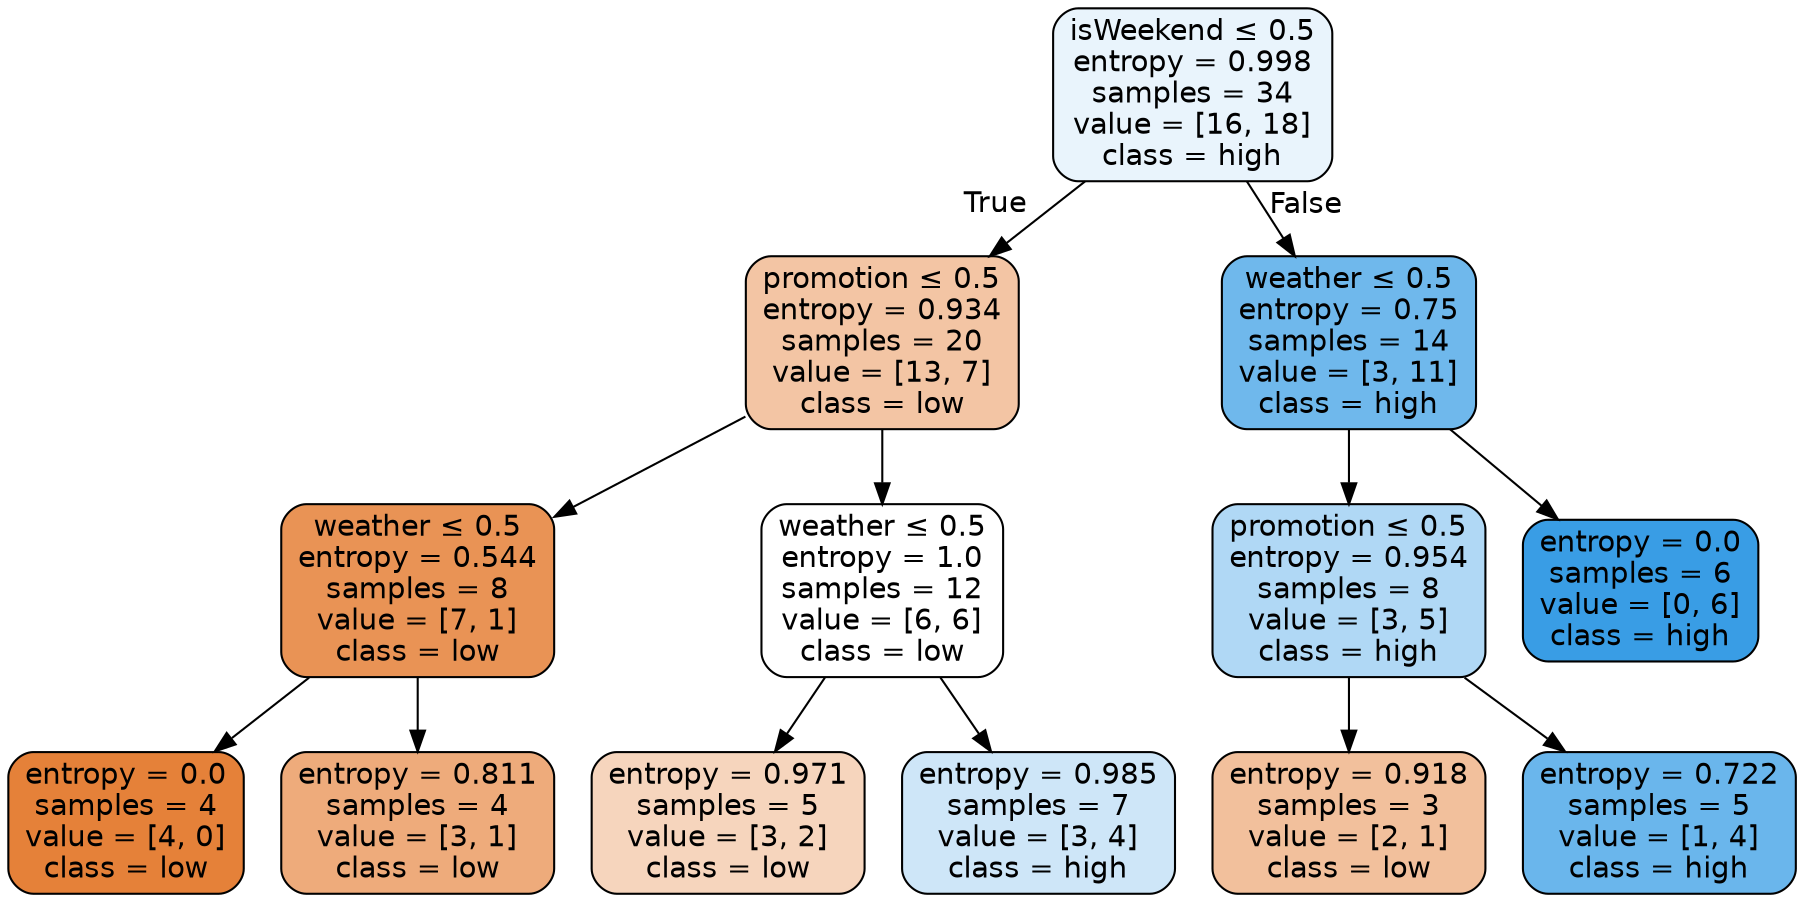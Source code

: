 digraph Tree {
node [shape=box, style="filled, rounded", color="black", fontname=helvetica] ;
edge [fontname=helvetica] ;
0 [label=<isWeekend &le; 0.5<br/>entropy = 0.998<br/>samples = 34<br/>value = [16, 18]<br/>class = high>, fillcolor="#e9f4fc"] ;
1 [label=<promotion &le; 0.5<br/>entropy = 0.934<br/>samples = 20<br/>value = [13, 7]<br/>class = low>, fillcolor="#f3c5a4"] ;
0 -> 1 [labeldistance=2.5, labelangle=45, headlabel="True"] ;
2 [label=<weather &le; 0.5<br/>entropy = 0.544<br/>samples = 8<br/>value = [7, 1]<br/>class = low>, fillcolor="#e99355"] ;
1 -> 2 ;
3 [label=<entropy = 0.0<br/>samples = 4<br/>value = [4, 0]<br/>class = low>, fillcolor="#e58139"] ;
2 -> 3 ;
4 [label=<entropy = 0.811<br/>samples = 4<br/>value = [3, 1]<br/>class = low>, fillcolor="#eeab7b"] ;
2 -> 4 ;
5 [label=<weather &le; 0.5<br/>entropy = 1.0<br/>samples = 12<br/>value = [6, 6]<br/>class = low>, fillcolor="#ffffff"] ;
1 -> 5 ;
6 [label=<entropy = 0.971<br/>samples = 5<br/>value = [3, 2]<br/>class = low>, fillcolor="#f6d5bd"] ;
5 -> 6 ;
7 [label=<entropy = 0.985<br/>samples = 7<br/>value = [3, 4]<br/>class = high>, fillcolor="#cee6f8"] ;
5 -> 7 ;
8 [label=<weather &le; 0.5<br/>entropy = 0.75<br/>samples = 14<br/>value = [3, 11]<br/>class = high>, fillcolor="#6fb8ec"] ;
0 -> 8 [labeldistance=2.5, labelangle=-45, headlabel="False"] ;
9 [label=<promotion &le; 0.5<br/>entropy = 0.954<br/>samples = 8<br/>value = [3, 5]<br/>class = high>, fillcolor="#b0d8f5"] ;
8 -> 9 ;
10 [label=<entropy = 0.918<br/>samples = 3<br/>value = [2, 1]<br/>class = low>, fillcolor="#f2c09c"] ;
9 -> 10 ;
11 [label=<entropy = 0.722<br/>samples = 5<br/>value = [1, 4]<br/>class = high>, fillcolor="#6ab6ec"] ;
9 -> 11 ;
12 [label=<entropy = 0.0<br/>samples = 6<br/>value = [0, 6]<br/>class = high>, fillcolor="#399de5"] ;
8 -> 12 ;
}